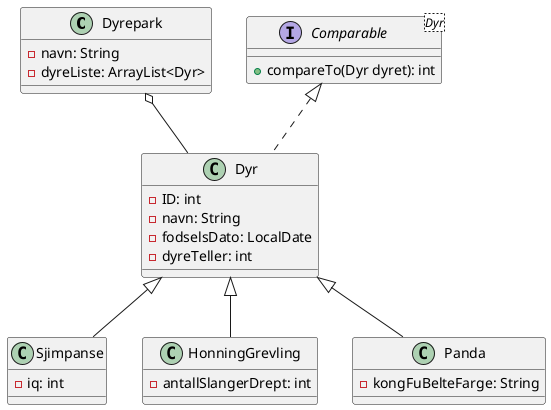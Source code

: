 @startuml

Dyrepark o-- Dyr
Comparable <|.. Dyr

interface Comparable<Dyr> {
    + compareTo(Dyr dyret): int
}

class Dyrepark {
    - navn: String
    - dyreListe: ArrayList<Dyr>
}

class Dyr {
    - ID: int
    - navn: String
    - fodselsDato: LocalDate
    - dyreTeller: int
}

class Sjimpanse extends Dyr {
    - iq: int
}

class HonningGrevling extends Dyr {
    - antallSlangerDrept: int
}

class Panda extends Dyr {
    - kongFuBelteFarge: String
}
@enduml